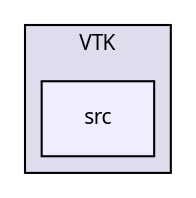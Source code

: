 digraph "src" {
  compound=true
  node [ fontsize="10", fontname="FreeSans.ttf"];
  edge [ labelfontsize="10", labelfontname="FreeSans.ttf"];
  subgraph clusterdir_fd8eb59f6b93dc9aa83524dd762c238e {
    graph [ bgcolor="#ddddee", pencolor="black", label="VTK" fontname="FreeSans.ttf", fontsize="10", URL="dir_fd8eb59f6b93dc9aa83524dd762c238e.html"]
  dir_05befaf764943318006969ce2db838b8 [shape=box, label="src", style="filled", fillcolor="#eeeeff", pencolor="black", URL="dir_05befaf764943318006969ce2db838b8.html"];
  }
}
